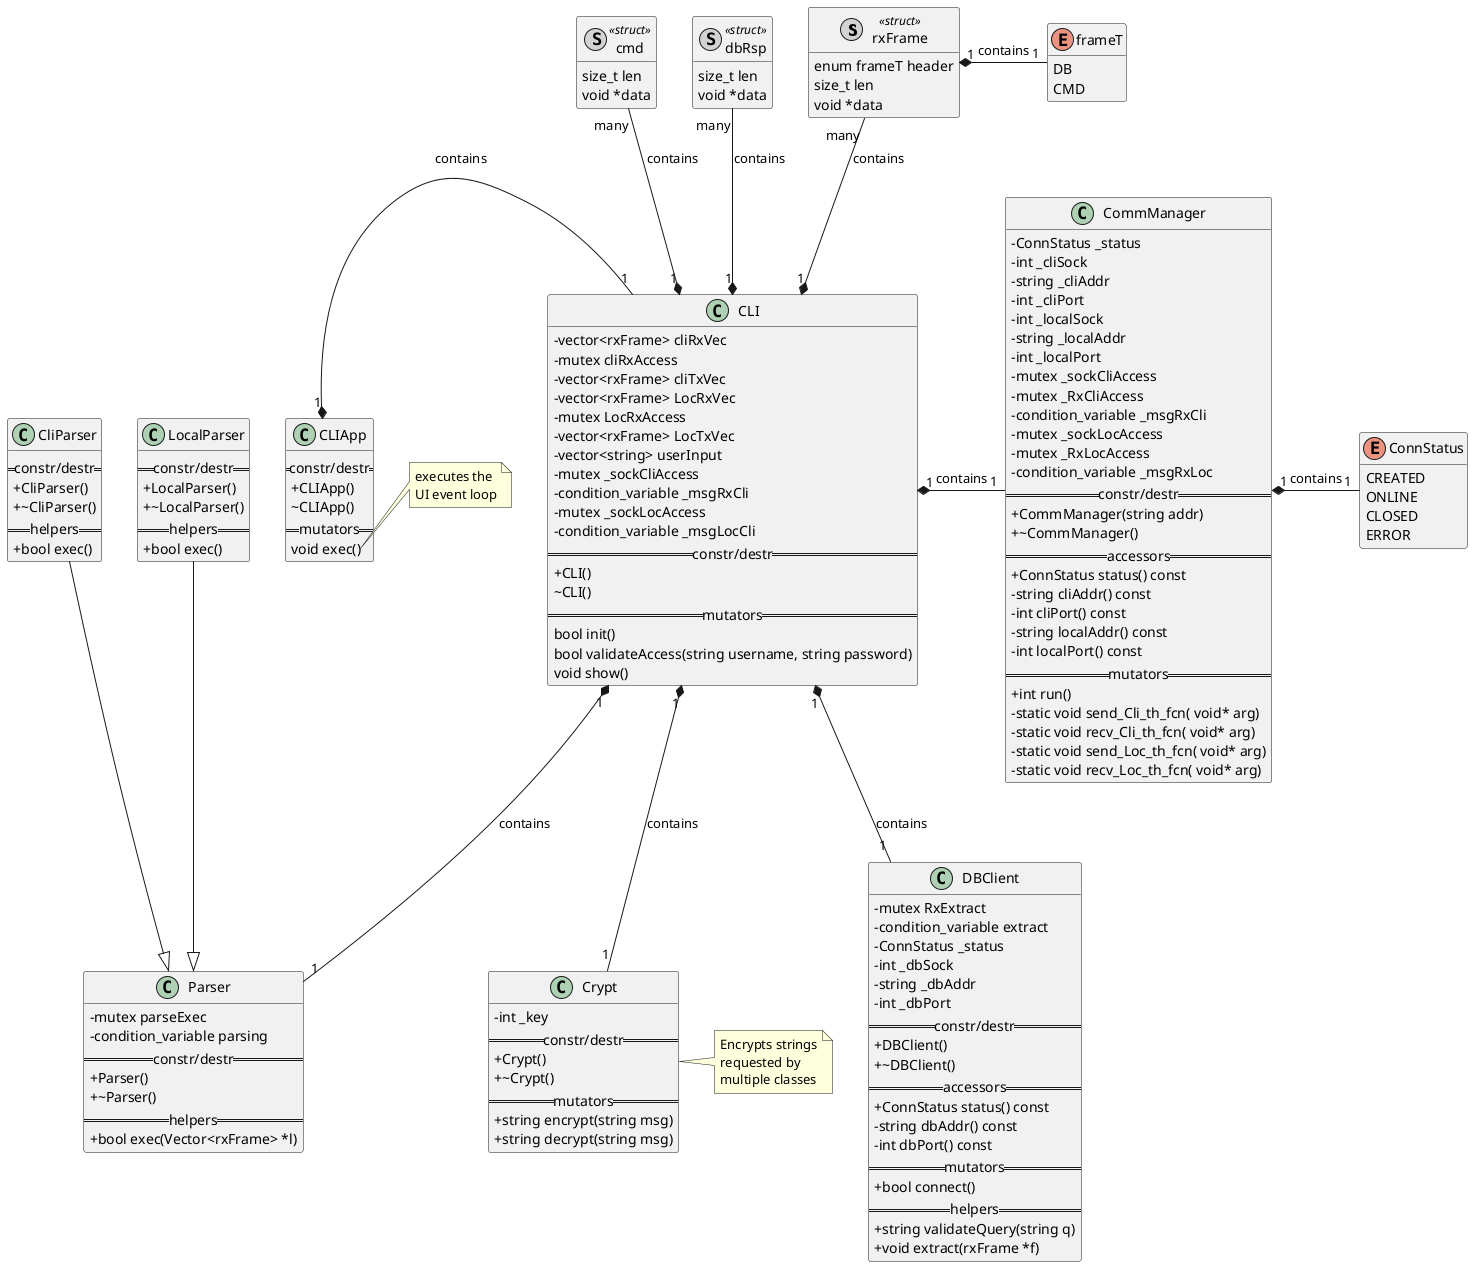 @startuml
'' ---------------- THEMES (some only work on the web server) -----------
''!theme plain
''!theme toy
''!theme spacelab
''!theme mars (does not work)
'' -------------------- Splitting into several files -----------
'page 2x2
'skinparam pageMargin 10
'skinparam pageExternalColor gray
'skinparam pageBorderColor black
'' --------------------------------------------------------------
'' remove attributes and methods icons
skinparam classAttributeIconSize 0
'' --------------------------------------------------------------
'' ------- defining elements --------
''interface       interface
'' ------- structures
''class Ad_DB <<(S,#FF7700)struct>>
''class User_DB <<(S,#FF7700)struct>>
''class Station <<(S,#FF7700)struct>>
hide <<struct>> methods
hide enum methods
''hide <<struct>> circle
''class Ad_DB {
''+FILE vid_f
''+fragType frag
''+bool rented
''}
''
''class User_DB{
''+bool admin
''+char* name
''+char* encrypted_pass
''}
class rxFrame <<(S,lightgrey)struct>>{
enum frameT header
size_t len
void *data
}
class dbRsp <<(S,lightgrey)struct>>{
size_t len
void *data
}
class cmd <<(S,lightgrey)struct>>{
size_t len
void *data
}
' ---------

enum ConnStatus{
CREATED
ONLINE
CLOSED
ERROR
}

enum frameT{
DB
CMD
}
'' ---------


'' -------- Classes 
'' APP
''class AppManager{
''    - UIApp uiApp()
''    - UIWidget win()
''}
class CLIApp{
    == constr/destr ==
    +CLIApp()
    ~CLIApp()
    == mutators ==
    void exec()
}
    note right of CLIApp::exec
    executes the 
    UI event loop
    end note
class CLI{
  - vector<rxFrame> cliRxVec
  - mutex cliRxAccess
  - vector<rxFrame> cliTxVec
  - vector<rxFrame> LocRxVec
  - mutex LocRxAccess
  - vector<rxFrame> LocTxVec
  - vector<string> userInput
  - mutex _sockCliAccess
  - condition_variable _msgRxCli
  - mutex _sockLocAccess
  - condition_variable _msgLocCli
  == constr/destr ==
  +CLI()
  ~CLI()
  == mutators ==
  bool init()
  bool validateAccess(string username, string password)
  void show()
}


'' Crypt
class Crypt{
  -int _key
  == constr/destr ==
  +Crypt()
  +~Crypt()
  == mutators ==
  + string encrypt(string msg)
  + string decrypt(string msg)
}
note right of Crypt
Encrypts strings
requested by
multiple classes
end note
'' COMM MANAGER
class CommManager{
  -ConnStatus _status
  -int _cliSock
  -string _cliAddr
  -int _cliPort
  -int _localSock
  -string _localAddr
  -int _localPort
  -mutex _sockCliAccess
  -mutex _RxCliAccess
  -condition_variable _msgRxCli
  -mutex _sockLocAccess
  -mutex _RxLocAccess
  -condition_variable _msgRxLoc
  == constr/destr ==
  +CommManager(string addr)
  +~CommManager()
  == accessors ==
  + ConnStatus status() const
  - string cliAddr() const
  - int cliPort() const
  - string localAddr() const
  - int localPort() const
  == mutators ==
  + int run()
  - static void send_Cli_th_fcn( void* arg)
  - static void recv_Cli_th_fcn( void* arg)
  - static void send_Loc_th_fcn( void* arg) 
  - static void recv_Loc_th_fcn( void* arg)
''  + int Send(int sd, const void *obj, size_t len);
''  + int Recv(int sd, void *obj, size_t len);
}
'' DB Client
class DBClient{
  -mutex RxExtract
  -condition_variable extract
  -ConnStatus _status
  -int _dbSock
  -string _dbAddr
  -int _dbPort
  == constr/destr ==
  +DBClient()
  +~DBClient()
  == accessors ==
  + ConnStatus status() const
  - string dbAddr() const
  - int dbPort() const
  == mutators ==
  + bool connect()
  == helpers ==
  + string validateQuery(string q)
  + void extract(rxFrame *f)
}
class Parser{
  -mutex parseExec
  -condition_variable parsing
  == constr/destr ==
  +Parser()
  +~Parser()
  == helpers ==
  + bool exec(Vector<rxFrame> *l)
}
class CliParser{
  == constr/destr ==
  +CliParser()
  +~CliParser()
  == helpers ==
  + bool exec()
}
class LocalParser{
  == constr/destr ==
  +LocalParser()
  +~LocalParser()
  == helpers ==
  + bool exec()
}

'' ----------------

'' ----------- Containers

'' ----------------

'' --------------------------------------------------------------


'' ---------- Relation between classes -----------
'' Types
'' - extension (inheritance):   <|--
'' - composition: *--
'' - Aggregation: o--
CLIApp "1" *- "1" CLI: contains
CLI "1" *- "1" CommManager: contains
CLI "1" *-- "1" DBClient: contains
CommManager "1" *- "1" ConnStatus: contains
CLI "1" *-- "1" Crypt: contains
CLI "1" *-- "1" Parser: contains
rxFrame "1" *- "1" frameT: contains
CLI "1" *-u- "many" rxFrame: contains
CLI "1" *-u- "many" dbRsp: contains
CLI "1" *-u- "many" cmd: contains
CliParser --|> Parser
LocalParser --|> Parser
''UIView <|-- UIWindow: inherits

'' ------------------------------

@enduml